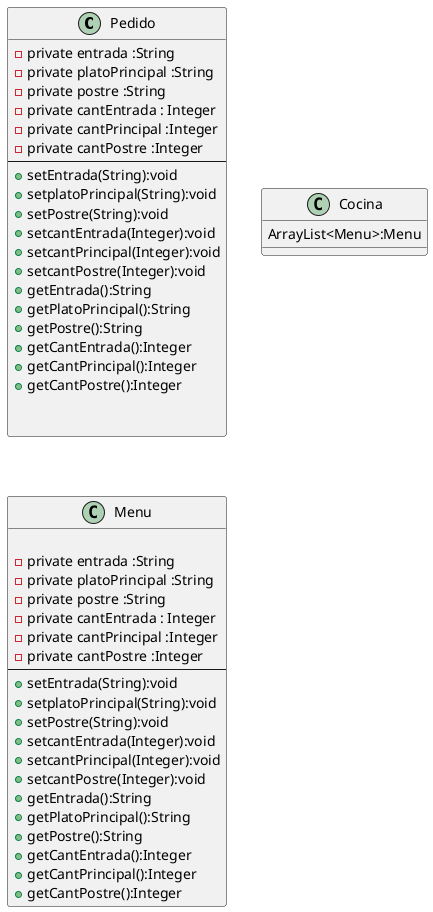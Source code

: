 @startuml
'https://plantuml.com/class-diagram

class Pedido{
-private entrada :String
-private platoPrincipal :String
-private postre :String
-private cantEntrada : Integer
-private cantPrincipal :Integer
-private cantPostre :Integer
----
+setEntrada(String):void
+setplatoPrincipal(String):void
+setPostre(String):void
+setcantEntrada(Integer):void
+setcantPrincipal(Integer):void
+setcantPostre(Integer):void
+getEntrada():String
+getPlatoPrincipal():String
+getPostre():String
+getCantEntrada():Integer
+getCantPrincipal():Integer
+getCantPostre():Integer


}


class Cocina{

ArrayList<Menu>:Menu



}



class Menu{

-private entrada :String
-private platoPrincipal :String
-private postre :String
-private cantEntrada : Integer
-private cantPrincipal :Integer
-private cantPostre :Integer
----
+setEntrada(String):void
+setplatoPrincipal(String):void
+setPostre(String):void
+setcantEntrada(Integer):void
+setcantPrincipal(Integer):void
+setcantPostre(Integer):void
+getEntrada():String
+getPlatoPrincipal():String
+getPostre():String
+getCantEntrada():Integer
+getCantPrincipal():Integer
+getCantPostre():Integer
}




@enduml